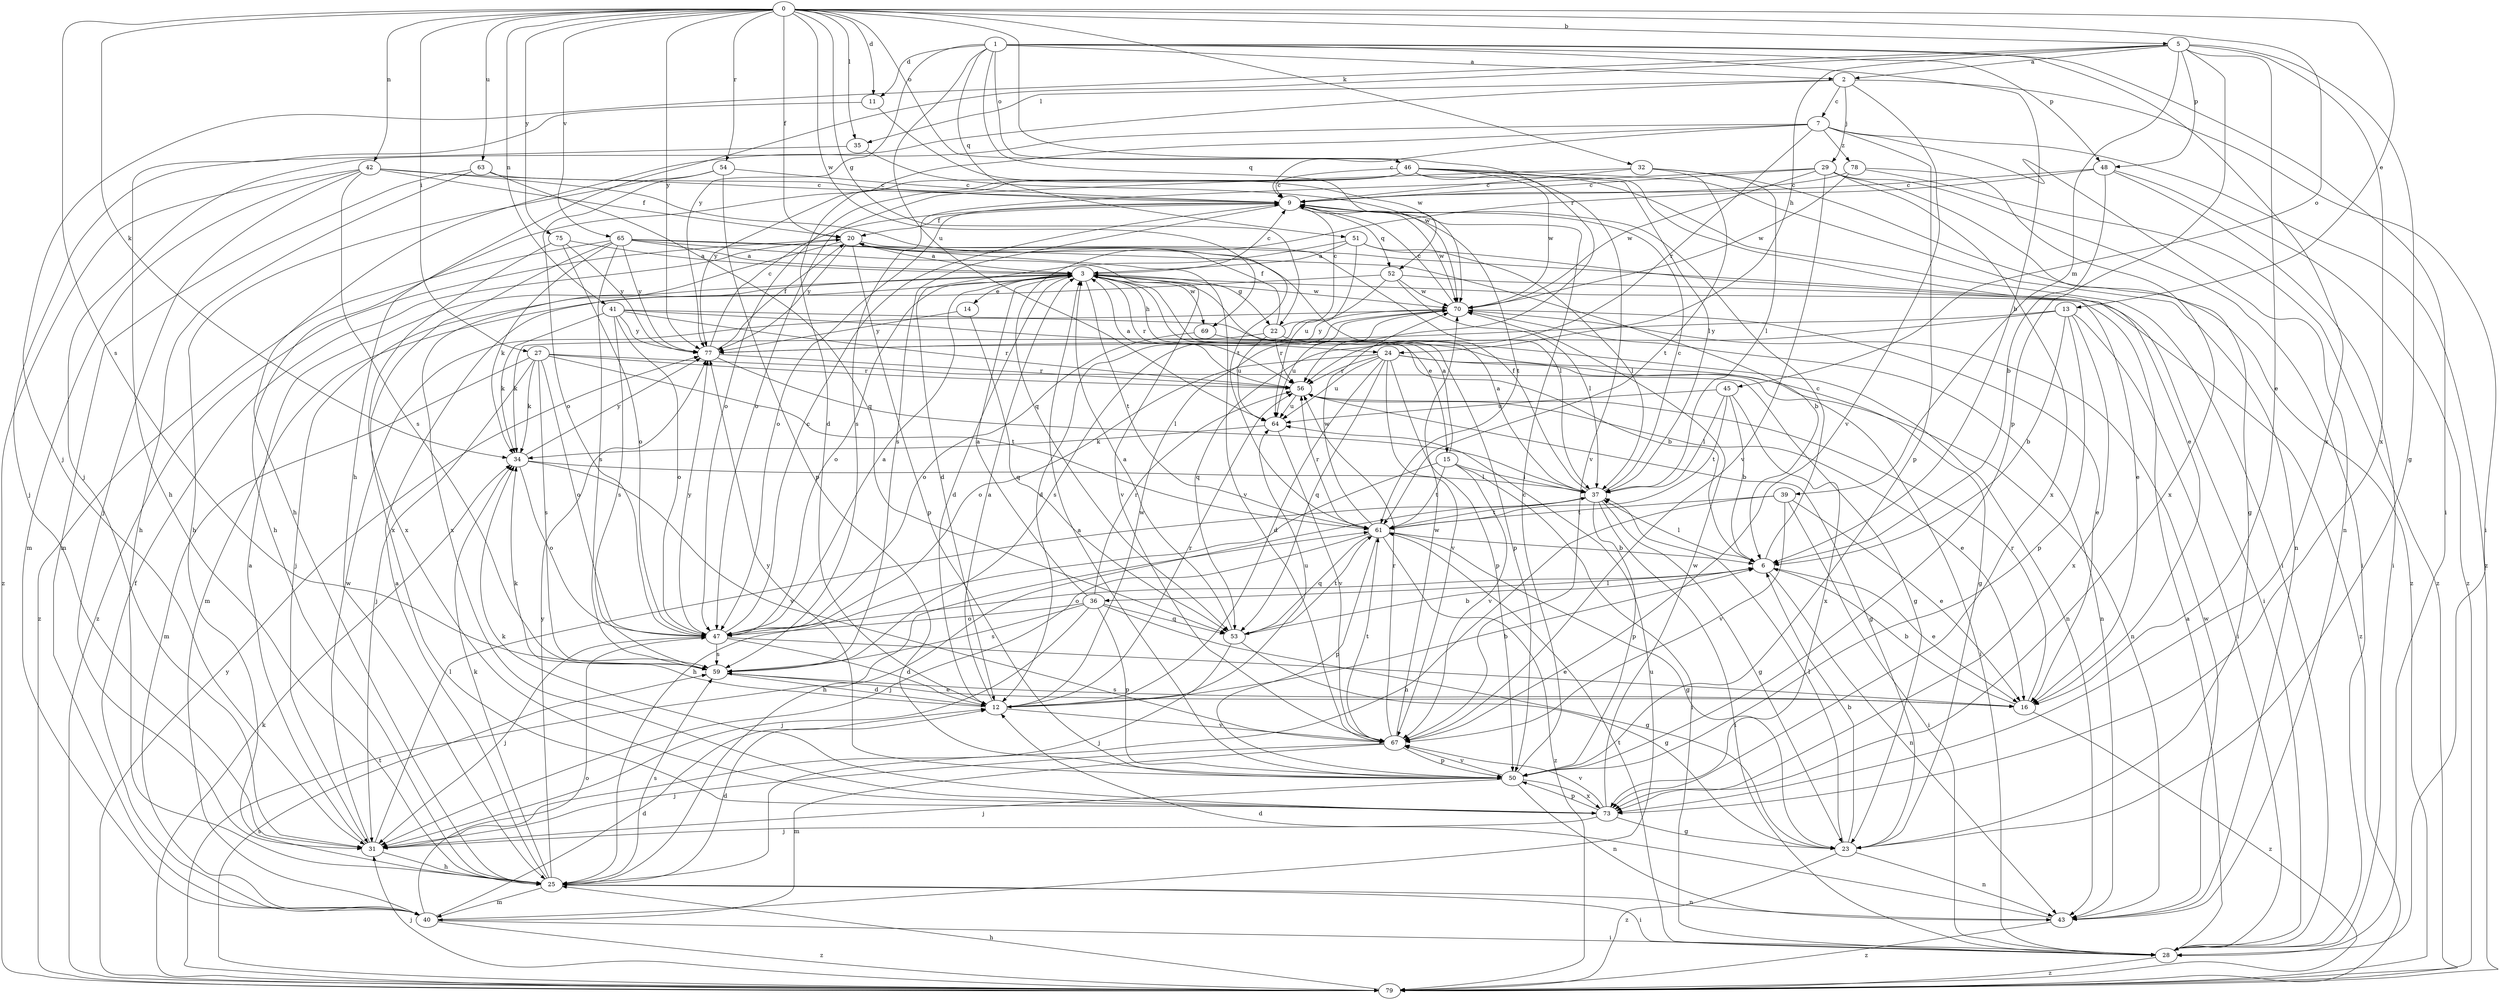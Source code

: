 strict digraph  {
0;
1;
2;
3;
5;
6;
7;
9;
11;
12;
13;
14;
15;
16;
20;
22;
23;
24;
25;
27;
28;
29;
31;
32;
34;
35;
36;
37;
39;
40;
41;
42;
43;
45;
46;
47;
48;
50;
51;
52;
53;
54;
56;
59;
61;
63;
64;
65;
67;
69;
70;
73;
75;
77;
78;
79;
0 -> 5  [label=b];
0 -> 11  [label=d];
0 -> 13  [label=e];
0 -> 20  [label=f];
0 -> 22  [label=g];
0 -> 27  [label=i];
0 -> 32  [label=k];
0 -> 34  [label=k];
0 -> 35  [label=l];
0 -> 41  [label=n];
0 -> 42  [label=n];
0 -> 45  [label=o];
0 -> 46  [label=o];
0 -> 54  [label=r];
0 -> 56  [label=r];
0 -> 59  [label=s];
0 -> 63  [label=u];
0 -> 65  [label=v];
0 -> 69  [label=w];
0 -> 75  [label=y];
0 -> 77  [label=y];
1 -> 2  [label=a];
1 -> 6  [label=b];
1 -> 11  [label=d];
1 -> 28  [label=i];
1 -> 46  [label=o];
1 -> 48  [label=p];
1 -> 51  [label=q];
1 -> 52  [label=q];
1 -> 64  [label=u];
1 -> 73  [label=x];
1 -> 77  [label=y];
2 -> 7  [label=c];
2 -> 28  [label=i];
2 -> 29  [label=j];
2 -> 31  [label=j];
2 -> 35  [label=l];
2 -> 67  [label=v];
3 -> 9  [label=c];
3 -> 12  [label=d];
3 -> 14  [label=e];
3 -> 15  [label=e];
3 -> 22  [label=g];
3 -> 24  [label=h];
3 -> 31  [label=j];
3 -> 47  [label=o];
3 -> 56  [label=r];
3 -> 61  [label=t];
3 -> 69  [label=w];
3 -> 70  [label=w];
5 -> 2  [label=a];
5 -> 16  [label=e];
5 -> 23  [label=g];
5 -> 24  [label=h];
5 -> 25  [label=h];
5 -> 31  [label=j];
5 -> 39  [label=m];
5 -> 48  [label=p];
5 -> 50  [label=p];
5 -> 73  [label=x];
6 -> 9  [label=c];
6 -> 16  [label=e];
6 -> 36  [label=l];
6 -> 37  [label=l];
6 -> 43  [label=n];
6 -> 47  [label=o];
7 -> 9  [label=c];
7 -> 12  [label=d];
7 -> 25  [label=h];
7 -> 43  [label=n];
7 -> 50  [label=p];
7 -> 56  [label=r];
7 -> 78  [label=z];
7 -> 79  [label=z];
9 -> 20  [label=f];
9 -> 47  [label=o];
9 -> 52  [label=q];
9 -> 59  [label=s];
9 -> 61  [label=t];
9 -> 70  [label=w];
11 -> 25  [label=h];
11 -> 70  [label=w];
12 -> 3  [label=a];
12 -> 6  [label=b];
12 -> 34  [label=k];
12 -> 56  [label=r];
12 -> 64  [label=u];
12 -> 67  [label=v];
12 -> 70  [label=w];
13 -> 6  [label=b];
13 -> 28  [label=i];
13 -> 50  [label=p];
13 -> 53  [label=q];
13 -> 73  [label=x];
13 -> 77  [label=y];
14 -> 53  [label=q];
14 -> 77  [label=y];
15 -> 3  [label=a];
15 -> 25  [label=h];
15 -> 28  [label=i];
15 -> 37  [label=l];
15 -> 61  [label=t];
15 -> 67  [label=v];
16 -> 6  [label=b];
16 -> 56  [label=r];
16 -> 59  [label=s];
16 -> 79  [label=z];
20 -> 3  [label=a];
20 -> 37  [label=l];
20 -> 50  [label=p];
20 -> 67  [label=v];
20 -> 73  [label=x];
20 -> 77  [label=y];
20 -> 79  [label=z];
22 -> 9  [label=c];
22 -> 20  [label=f];
22 -> 34  [label=k];
22 -> 43  [label=n];
22 -> 56  [label=r];
22 -> 64  [label=u];
23 -> 6  [label=b];
23 -> 37  [label=l];
23 -> 43  [label=n];
23 -> 79  [label=z];
24 -> 12  [label=d];
24 -> 28  [label=i];
24 -> 43  [label=n];
24 -> 47  [label=o];
24 -> 50  [label=p];
24 -> 53  [label=q];
24 -> 56  [label=r];
24 -> 64  [label=u];
24 -> 67  [label=v];
25 -> 3  [label=a];
25 -> 12  [label=d];
25 -> 28  [label=i];
25 -> 34  [label=k];
25 -> 40  [label=m];
25 -> 43  [label=n];
25 -> 59  [label=s];
25 -> 77  [label=y];
27 -> 23  [label=g];
27 -> 31  [label=j];
27 -> 34  [label=k];
27 -> 40  [label=m];
27 -> 47  [label=o];
27 -> 56  [label=r];
27 -> 59  [label=s];
27 -> 61  [label=t];
28 -> 3  [label=a];
28 -> 61  [label=t];
28 -> 79  [label=z];
29 -> 9  [label=c];
29 -> 23  [label=g];
29 -> 28  [label=i];
29 -> 59  [label=s];
29 -> 67  [label=v];
29 -> 70  [label=w];
29 -> 73  [label=x];
31 -> 3  [label=a];
31 -> 25  [label=h];
31 -> 37  [label=l];
31 -> 70  [label=w];
32 -> 9  [label=c];
32 -> 37  [label=l];
32 -> 47  [label=o];
32 -> 61  [label=t];
32 -> 79  [label=z];
34 -> 37  [label=l];
34 -> 47  [label=o];
34 -> 67  [label=v];
34 -> 77  [label=y];
35 -> 31  [label=j];
35 -> 70  [label=w];
36 -> 3  [label=a];
36 -> 23  [label=g];
36 -> 31  [label=j];
36 -> 47  [label=o];
36 -> 50  [label=p];
36 -> 53  [label=q];
36 -> 56  [label=r];
36 -> 59  [label=s];
37 -> 3  [label=a];
37 -> 9  [label=c];
37 -> 20  [label=f];
37 -> 23  [label=g];
37 -> 25  [label=h];
37 -> 28  [label=i];
37 -> 50  [label=p];
37 -> 61  [label=t];
39 -> 16  [label=e];
39 -> 25  [label=h];
39 -> 28  [label=i];
39 -> 61  [label=t];
39 -> 67  [label=v];
40 -> 12  [label=d];
40 -> 20  [label=f];
40 -> 28  [label=i];
40 -> 47  [label=o];
40 -> 64  [label=u];
40 -> 79  [label=z];
41 -> 6  [label=b];
41 -> 23  [label=g];
41 -> 34  [label=k];
41 -> 47  [label=o];
41 -> 56  [label=r];
41 -> 59  [label=s];
41 -> 77  [label=y];
42 -> 9  [label=c];
42 -> 20  [label=f];
42 -> 31  [label=j];
42 -> 40  [label=m];
42 -> 59  [label=s];
42 -> 61  [label=t];
42 -> 79  [label=z];
43 -> 12  [label=d];
43 -> 70  [label=w];
43 -> 79  [label=z];
45 -> 6  [label=b];
45 -> 37  [label=l];
45 -> 61  [label=t];
45 -> 64  [label=u];
45 -> 73  [label=x];
46 -> 9  [label=c];
46 -> 16  [label=e];
46 -> 25  [label=h];
46 -> 28  [label=i];
46 -> 37  [label=l];
46 -> 43  [label=n];
46 -> 47  [label=o];
46 -> 67  [label=v];
46 -> 70  [label=w];
46 -> 77  [label=y];
47 -> 3  [label=a];
47 -> 9  [label=c];
47 -> 12  [label=d];
47 -> 16  [label=e];
47 -> 31  [label=j];
47 -> 59  [label=s];
47 -> 77  [label=y];
48 -> 6  [label=b];
48 -> 9  [label=c];
48 -> 28  [label=i];
48 -> 53  [label=q];
48 -> 79  [label=z];
50 -> 3  [label=a];
50 -> 9  [label=c];
50 -> 31  [label=j];
50 -> 43  [label=n];
50 -> 67  [label=v];
50 -> 73  [label=x];
50 -> 77  [label=y];
51 -> 3  [label=a];
51 -> 12  [label=d];
51 -> 16  [label=e];
51 -> 37  [label=l];
51 -> 64  [label=u];
52 -> 12  [label=d];
52 -> 37  [label=l];
52 -> 40  [label=m];
52 -> 70  [label=w];
52 -> 79  [label=z];
53 -> 3  [label=a];
53 -> 6  [label=b];
53 -> 23  [label=g];
53 -> 31  [label=j];
53 -> 61  [label=t];
54 -> 9  [label=c];
54 -> 25  [label=h];
54 -> 47  [label=o];
54 -> 50  [label=p];
56 -> 3  [label=a];
56 -> 16  [label=e];
56 -> 23  [label=g];
56 -> 64  [label=u];
59 -> 12  [label=d];
59 -> 16  [label=e];
61 -> 6  [label=b];
61 -> 23  [label=g];
61 -> 31  [label=j];
61 -> 50  [label=p];
61 -> 53  [label=q];
61 -> 56  [label=r];
61 -> 70  [label=w];
61 -> 79  [label=z];
63 -> 9  [label=c];
63 -> 25  [label=h];
63 -> 40  [label=m];
63 -> 53  [label=q];
64 -> 34  [label=k];
64 -> 67  [label=v];
65 -> 3  [label=a];
65 -> 6  [label=b];
65 -> 28  [label=i];
65 -> 34  [label=k];
65 -> 59  [label=s];
65 -> 67  [label=v];
65 -> 73  [label=x];
65 -> 77  [label=y];
65 -> 79  [label=z];
67 -> 31  [label=j];
67 -> 40  [label=m];
67 -> 50  [label=p];
67 -> 56  [label=r];
67 -> 61  [label=t];
67 -> 70  [label=w];
69 -> 47  [label=o];
69 -> 50  [label=p];
70 -> 9  [label=c];
70 -> 16  [label=e];
70 -> 43  [label=n];
70 -> 59  [label=s];
70 -> 64  [label=u];
70 -> 77  [label=y];
73 -> 23  [label=g];
73 -> 31  [label=j];
73 -> 34  [label=k];
73 -> 50  [label=p];
73 -> 67  [label=v];
73 -> 70  [label=w];
75 -> 3  [label=a];
75 -> 47  [label=o];
75 -> 73  [label=x];
75 -> 77  [label=y];
77 -> 9  [label=c];
77 -> 20  [label=f];
77 -> 37  [label=l];
77 -> 56  [label=r];
78 -> 9  [label=c];
78 -> 70  [label=w];
78 -> 73  [label=x];
78 -> 79  [label=z];
79 -> 25  [label=h];
79 -> 31  [label=j];
79 -> 34  [label=k];
79 -> 59  [label=s];
79 -> 61  [label=t];
79 -> 77  [label=y];
}
